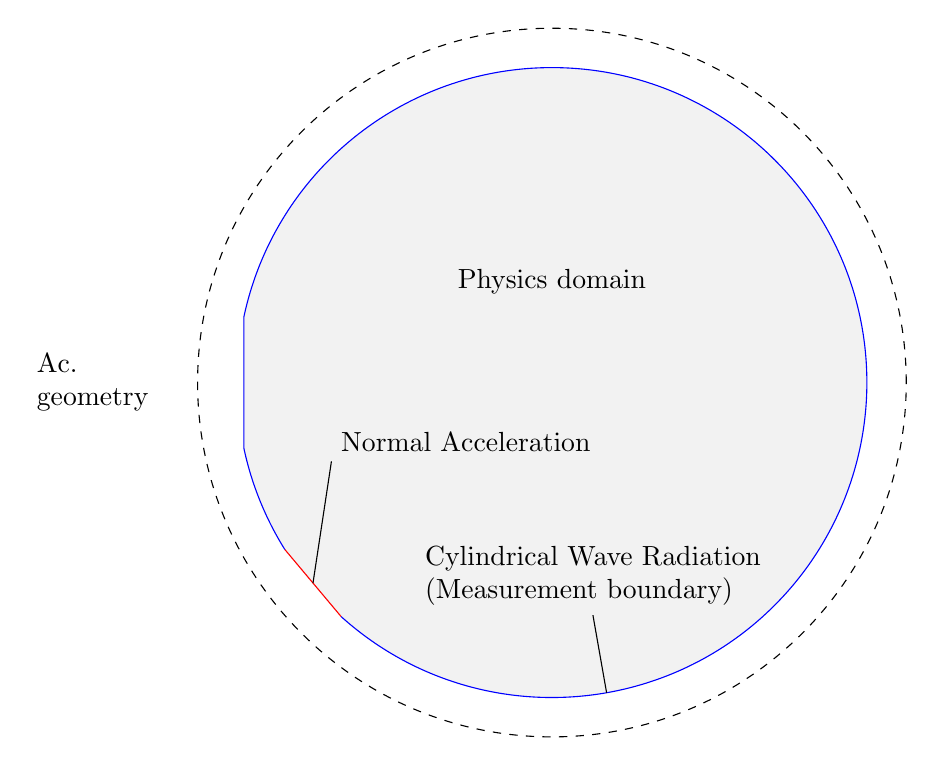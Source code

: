 \begin{tikzpicture}
	
	% Fill domain
	\fill[gray!10] (0:4) arc(0:180-12:4) -- (180+12:4) arc(180+12:220-8:4) -- (220+8:4) arc(220+8:360:4);
	
	% Draw port
	\draw[red] (220-8:4) -- (220+8:4);
	
	% Draw inner boundary
	\draw[blue] (0:4) arc(0:180-12:4) -- (180+12:4) arc(180+12:220-8:4) (220+8:4) arc(220+8:360:4);
	
	% Draw outer boundary
	\draw[dashed] (0,0) circle(4.5);
	
	% Label domains
	\draw (0,1) node[anchor=south] {Physics domain};
	
	% Label boundaries
	\draw (220:{4*cos(8)}) -- (-2.8,-1) node[anchor=south west] {Normal Acceleration};
	\draw (280:4) -- (280:3) node[anchor=south, align=left] {Cylindrical Wave Radiation\\(Measurement boundary)};
	
	% Ac label
	\draw (180:5) node[anchor=east, align=left] {Ac.\\geometry};
	
\end{tikzpicture}